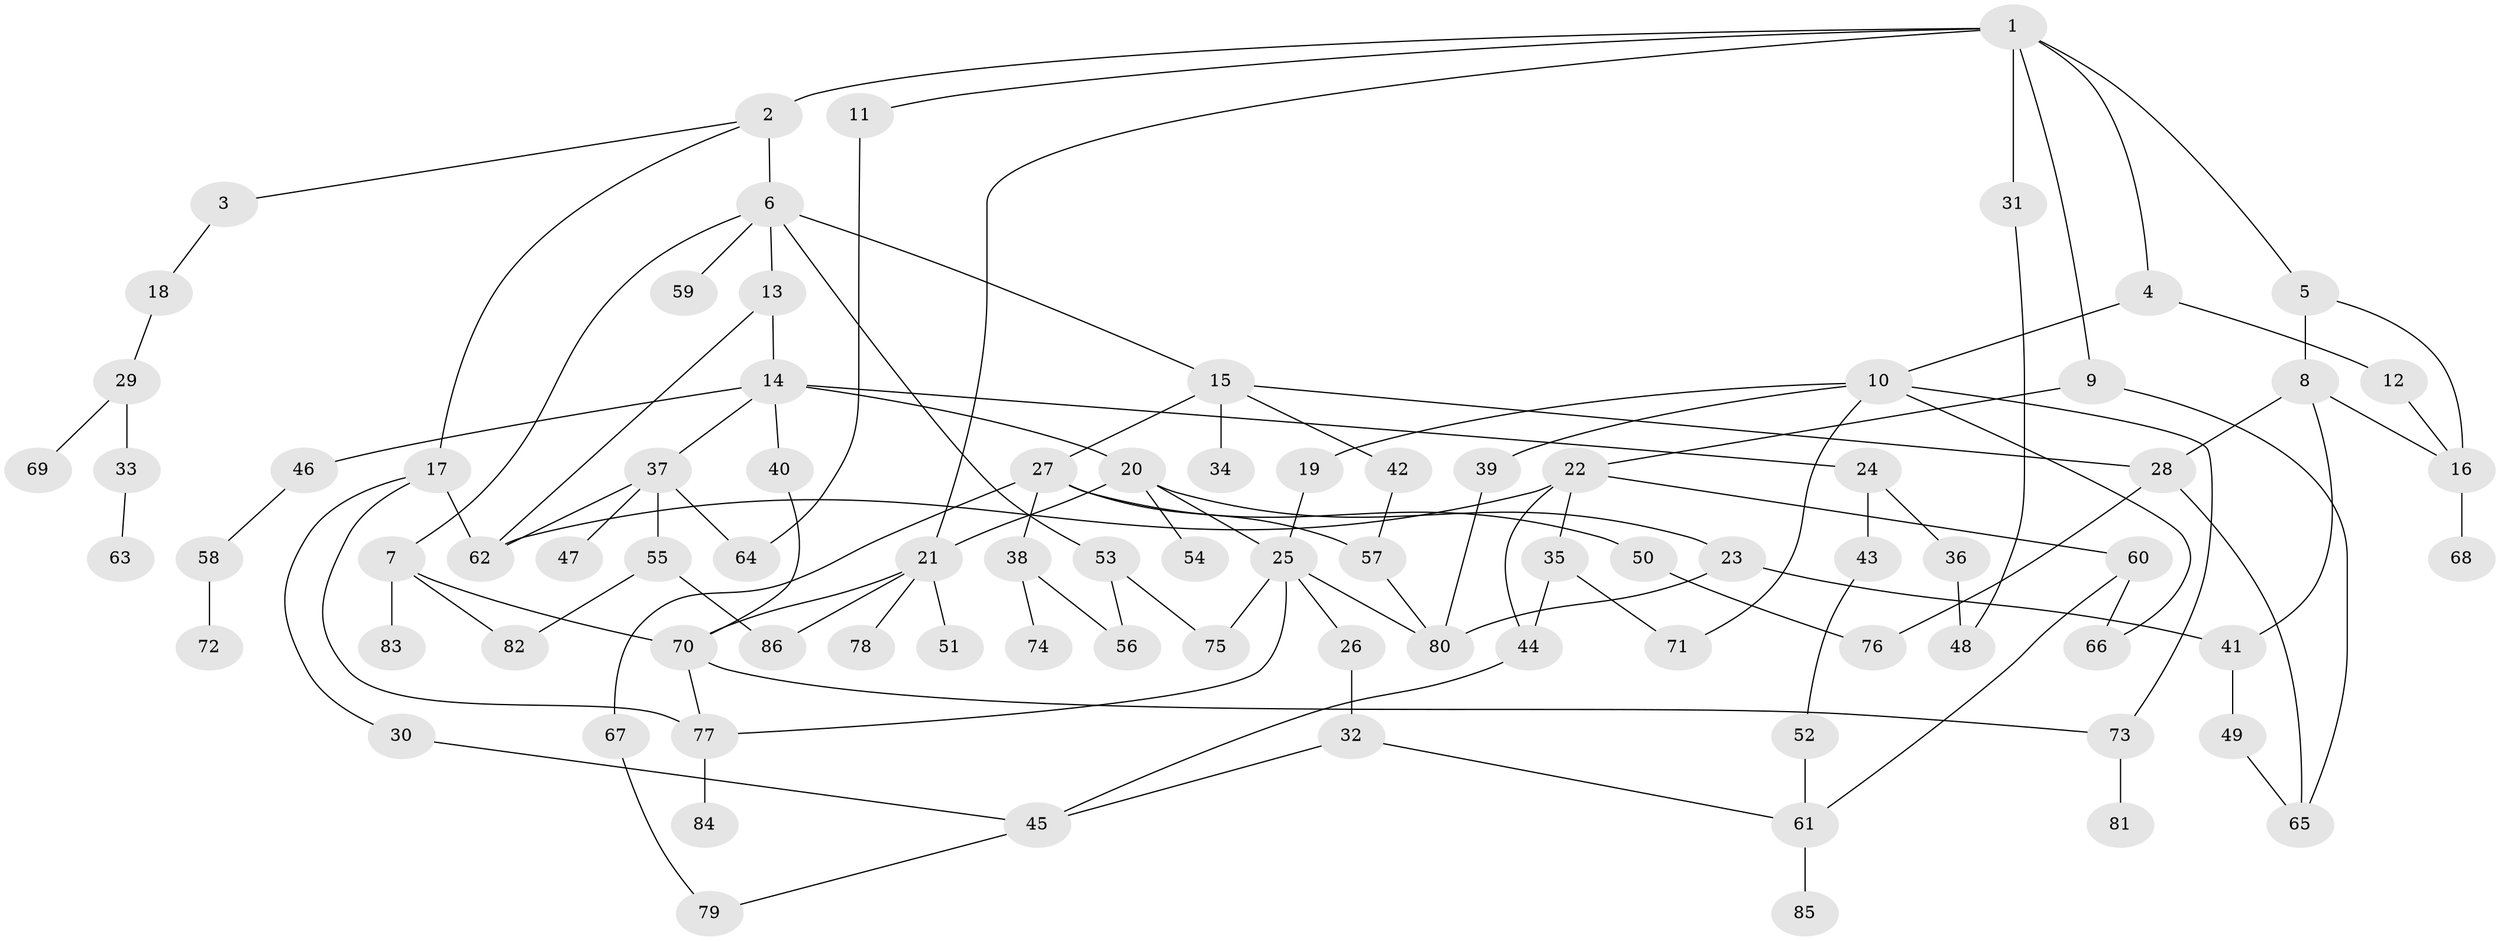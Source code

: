 // Generated by graph-tools (version 1.1) at 2025/41/03/09/25 04:41:08]
// undirected, 86 vertices, 120 edges
graph export_dot {
graph [start="1"]
  node [color=gray90,style=filled];
  1;
  2;
  3;
  4;
  5;
  6;
  7;
  8;
  9;
  10;
  11;
  12;
  13;
  14;
  15;
  16;
  17;
  18;
  19;
  20;
  21;
  22;
  23;
  24;
  25;
  26;
  27;
  28;
  29;
  30;
  31;
  32;
  33;
  34;
  35;
  36;
  37;
  38;
  39;
  40;
  41;
  42;
  43;
  44;
  45;
  46;
  47;
  48;
  49;
  50;
  51;
  52;
  53;
  54;
  55;
  56;
  57;
  58;
  59;
  60;
  61;
  62;
  63;
  64;
  65;
  66;
  67;
  68;
  69;
  70;
  71;
  72;
  73;
  74;
  75;
  76;
  77;
  78;
  79;
  80;
  81;
  82;
  83;
  84;
  85;
  86;
  1 -- 2;
  1 -- 4;
  1 -- 5;
  1 -- 9;
  1 -- 11;
  1 -- 31;
  1 -- 21;
  2 -- 3;
  2 -- 6;
  2 -- 17;
  3 -- 18;
  4 -- 10;
  4 -- 12;
  5 -- 8;
  5 -- 16;
  6 -- 7;
  6 -- 13;
  6 -- 15;
  6 -- 53;
  6 -- 59;
  7 -- 70;
  7 -- 82;
  7 -- 83;
  8 -- 28;
  8 -- 41;
  8 -- 16;
  9 -- 22;
  9 -- 65;
  10 -- 19;
  10 -- 39;
  10 -- 66;
  10 -- 71;
  10 -- 73;
  11 -- 64;
  12 -- 16;
  13 -- 14;
  13 -- 62;
  14 -- 20;
  14 -- 24;
  14 -- 37;
  14 -- 40;
  14 -- 46;
  15 -- 27;
  15 -- 34;
  15 -- 42;
  15 -- 28;
  16 -- 68;
  17 -- 30;
  17 -- 62;
  17 -- 77;
  18 -- 29;
  19 -- 25;
  20 -- 21;
  20 -- 23;
  20 -- 25;
  20 -- 54;
  21 -- 51;
  21 -- 78;
  21 -- 86;
  21 -- 70;
  22 -- 35;
  22 -- 60;
  22 -- 44;
  22 -- 62;
  23 -- 80;
  23 -- 41;
  24 -- 36;
  24 -- 43;
  25 -- 26;
  25 -- 75;
  25 -- 80;
  25 -- 77;
  26 -- 32;
  27 -- 38;
  27 -- 50;
  27 -- 67;
  27 -- 57;
  28 -- 65;
  28 -- 76;
  29 -- 33;
  29 -- 69;
  30 -- 45;
  31 -- 48;
  32 -- 45;
  32 -- 61;
  33 -- 63;
  35 -- 44;
  35 -- 71;
  36 -- 48;
  37 -- 47;
  37 -- 55;
  37 -- 64;
  37 -- 62;
  38 -- 74;
  38 -- 56;
  39 -- 80;
  40 -- 70;
  41 -- 49;
  42 -- 57;
  43 -- 52;
  44 -- 45;
  45 -- 79;
  46 -- 58;
  49 -- 65;
  50 -- 76;
  52 -- 61;
  53 -- 56;
  53 -- 75;
  55 -- 86;
  55 -- 82;
  57 -- 80;
  58 -- 72;
  60 -- 61;
  60 -- 66;
  61 -- 85;
  67 -- 79;
  70 -- 77;
  70 -- 73;
  73 -- 81;
  77 -- 84;
}
